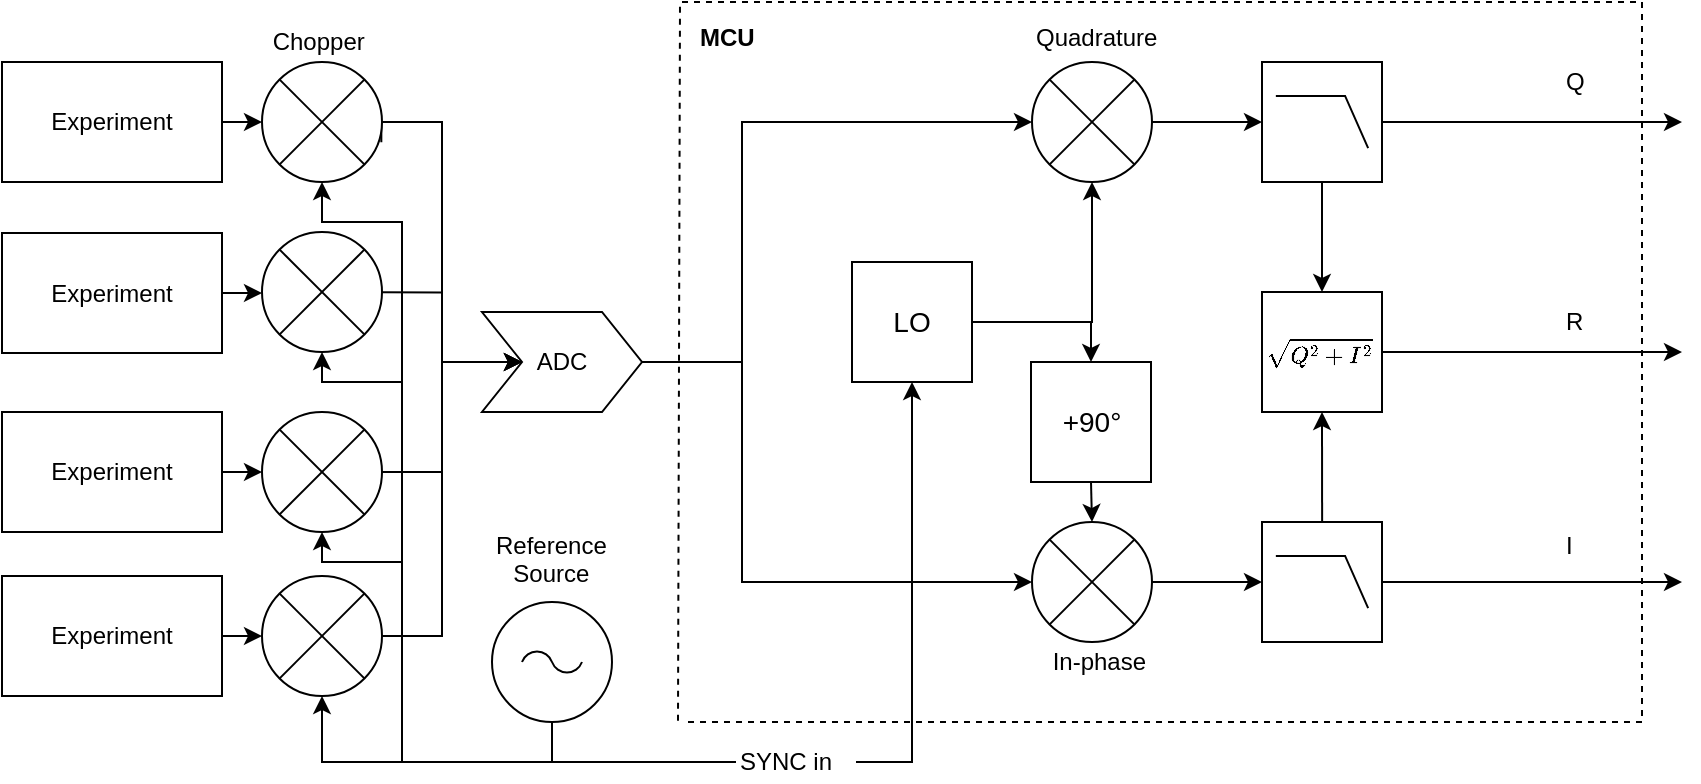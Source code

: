 <mxfile version="10.6.7" type="device"><diagram id="S3CN-RT78oB6aqYBM0z7" name="Page-1"><mxGraphModel dx="3184" dy="1207" grid="1" gridSize="10" guides="1" tooltips="1" connect="1" arrows="1" fold="1" page="1" pageScale="1" pageWidth="850" pageHeight="1100" math="1" shadow="0"><root><mxCell id="0"/><mxCell id="1" parent="0"/><mxCell id="sEVKqIfGfc9YM6_UNwtL-83" style="edgeStyle=orthogonalEdgeStyle;rounded=0;orthogonalLoop=1;jettySize=auto;html=1;exitX=0.5;exitY=0;exitDx=0;exitDy=0;exitPerimeter=0;entryX=0.5;entryY=1;entryDx=0;entryDy=0;" parent="1" source="sEVKqIfGfc9YM6_UNwtL-1" target="sEVKqIfGfc9YM6_UNwtL-75" edge="1"><mxGeometry relative="1" as="geometry"><Array as="points"><mxPoint x="185" y="630"/><mxPoint x="365" y="630"/></Array></mxGeometry></mxCell><mxCell id="sEVKqIfGfc9YM6_UNwtL-84" style="edgeStyle=orthogonalEdgeStyle;rounded=0;orthogonalLoop=1;jettySize=auto;html=1;entryX=0.5;entryY=1;entryDx=0;entryDy=0;" parent="1" target="sEVKqIfGfc9YM6_UNwtL-80" edge="1"><mxGeometry relative="1" as="geometry"><mxPoint x="185" y="630" as="sourcePoint"/><Array as="points"><mxPoint x="185" y="630"/><mxPoint x="70" y="630"/></Array></mxGeometry></mxCell><mxCell id="sEVKqIfGfc9YM6_UNwtL-85" style="edgeStyle=orthogonalEdgeStyle;rounded=0;orthogonalLoop=1;jettySize=auto;html=1;entryX=0.5;entryY=1;entryDx=0;entryDy=0;" parent="1" target="sEVKqIfGfc9YM6_UNwtL-79" edge="1"><mxGeometry relative="1" as="geometry"><mxPoint x="185" y="630" as="sourcePoint"/><Array as="points"><mxPoint x="185" y="630"/><mxPoint x="110" y="630"/><mxPoint x="110" y="530"/><mxPoint x="70" y="530"/></Array></mxGeometry></mxCell><mxCell id="sEVKqIfGfc9YM6_UNwtL-86" style="edgeStyle=orthogonalEdgeStyle;rounded=0;orthogonalLoop=1;jettySize=auto;html=1;entryX=0.5;entryY=1;entryDx=0;entryDy=0;" parent="1" target="sEVKqIfGfc9YM6_UNwtL-78" edge="1"><mxGeometry relative="1" as="geometry"><mxPoint x="185" y="630" as="sourcePoint"/><Array as="points"><mxPoint x="185" y="630"/><mxPoint x="110" y="630"/><mxPoint x="110" y="440"/><mxPoint x="70" y="440"/></Array></mxGeometry></mxCell><mxCell id="sEVKqIfGfc9YM6_UNwtL-89" style="edgeStyle=orthogonalEdgeStyle;rounded=0;orthogonalLoop=1;jettySize=auto;html=1;entryX=0.5;entryY=1;entryDx=0;entryDy=0;" parent="1" target="sEVKqIfGfc9YM6_UNwtL-91" edge="1"><mxGeometry relative="1" as="geometry"><mxPoint x="185" y="630" as="sourcePoint"/><mxPoint x="69.667" y="431" as="targetPoint"/><Array as="points"><mxPoint x="185" y="630"/><mxPoint x="110" y="630"/><mxPoint x="110" y="360"/><mxPoint x="70" y="360"/></Array></mxGeometry></mxCell><mxCell id="sEVKqIfGfc9YM6_UNwtL-1" value="" style="pointerEvents=1;verticalLabelPosition=bottom;shadow=0;dashed=0;align=center;fillColor=#ffffff;html=1;verticalAlign=top;strokeWidth=1;shape=mxgraph.electrical.signal_sources.ac_source;" parent="1" vertex="1"><mxGeometry x="155" y="550" width="60" height="60" as="geometry"/></mxCell><mxCell id="sEVKqIfGfc9YM6_UNwtL-39" style="edgeStyle=orthogonalEdgeStyle;rounded=0;orthogonalLoop=1;jettySize=auto;html=1;exitX=1;exitY=0.5;exitDx=0;exitDy=0;exitPerimeter=0;entryX=0.25;entryY=0.499;entryDx=0;entryDy=0;entryPerimeter=0;" parent="1" target="sEVKqIfGfc9YM6_UNwtL-3" edge="1"><mxGeometry relative="1" as="geometry"><mxPoint x="99.667" y="320.167" as="sourcePoint"/><mxPoint x="146" y="429.968" as="targetPoint"/><Array as="points"><mxPoint x="100" y="310"/><mxPoint x="130" y="310"/><mxPoint x="130" y="430"/></Array></mxGeometry></mxCell><mxCell id="sEVKqIfGfc9YM6_UNwtL-12" style="edgeStyle=orthogonalEdgeStyle;rounded=0;orthogonalLoop=1;jettySize=auto;html=1;exitX=1;exitY=0.5;exitDx=0;exitDy=0;entryX=0;entryY=0.5;entryDx=0;entryDy=0;" parent="1" source="sEVKqIfGfc9YM6_UNwtL-3" target="sEVKqIfGfc9YM6_UNwtL-4" edge="1"><mxGeometry relative="1" as="geometry"><Array as="points"><mxPoint x="280" y="430"/><mxPoint x="280" y="310"/></Array></mxGeometry></mxCell><mxCell id="sEVKqIfGfc9YM6_UNwtL-13" style="edgeStyle=orthogonalEdgeStyle;rounded=0;orthogonalLoop=1;jettySize=auto;html=1;exitX=1;exitY=0.5;exitDx=0;exitDy=0;entryX=0;entryY=0.5;entryDx=0;entryDy=0;" parent="1" source="sEVKqIfGfc9YM6_UNwtL-3" target="sEVKqIfGfc9YM6_UNwtL-6" edge="1"><mxGeometry relative="1" as="geometry"><Array as="points"><mxPoint x="280" y="430"/><mxPoint x="280" y="540"/></Array></mxGeometry></mxCell><mxCell id="sEVKqIfGfc9YM6_UNwtL-3" value="ADC" style="shape=step;perimeter=stepPerimeter;whiteSpace=wrap;html=1;fixedSize=1;" parent="1" vertex="1"><mxGeometry x="150" y="405" width="80" height="50" as="geometry"/></mxCell><mxCell id="sEVKqIfGfc9YM6_UNwtL-32" style="edgeStyle=orthogonalEdgeStyle;rounded=0;orthogonalLoop=1;jettySize=auto;html=1;exitX=1;exitY=0.5;exitDx=0;exitDy=0;entryX=0;entryY=0.5;entryDx=0;entryDy=0;entryPerimeter=0;" parent="1" source="sEVKqIfGfc9YM6_UNwtL-4" target="sEVKqIfGfc9YM6_UNwtL-24" edge="1"><mxGeometry relative="1" as="geometry"><mxPoint x="529.667" y="310.167" as="targetPoint"/></mxGeometry></mxCell><mxCell id="sEVKqIfGfc9YM6_UNwtL-4" value="" style="shape=sumEllipse;perimeter=ellipsePerimeter;whiteSpace=wrap;html=1;backgroundOutline=1;" parent="1" vertex="1"><mxGeometry x="425" y="280" width="60" height="60" as="geometry"/></mxCell><mxCell id="sEVKqIfGfc9YM6_UNwtL-34" style="edgeStyle=orthogonalEdgeStyle;rounded=0;orthogonalLoop=1;jettySize=auto;html=1;exitX=1;exitY=0.5;exitDx=0;exitDy=0;entryX=0;entryY=0.5;entryDx=0;entryDy=0;entryPerimeter=0;" parent="1" source="sEVKqIfGfc9YM6_UNwtL-6" target="sEVKqIfGfc9YM6_UNwtL-23" edge="1"><mxGeometry relative="1" as="geometry"><mxPoint x="529.667" y="540.167" as="targetPoint"/></mxGeometry></mxCell><mxCell id="sEVKqIfGfc9YM6_UNwtL-6" value="" style="shape=sumEllipse;perimeter=ellipsePerimeter;whiteSpace=wrap;html=1;backgroundOutline=1;" parent="1" vertex="1"><mxGeometry x="425" y="510" width="60" height="60" as="geometry"/></mxCell><mxCell id="sEVKqIfGfc9YM6_UNwtL-19" value="Quadrature" style="text;html=1;resizable=0;points=[];autosize=1;align=left;verticalAlign=top;spacingTop=-4;" parent="1" vertex="1"><mxGeometry x="425" y="258" width="80" height="20" as="geometry"/></mxCell><mxCell id="sEVKqIfGfc9YM6_UNwtL-20" value="&amp;nbsp;In-phase" style="text;html=1;resizable=0;points=[];autosize=1;align=left;verticalAlign=top;spacingTop=-4;" parent="1" vertex="1"><mxGeometry x="430" y="570" width="70" height="20" as="geometry"/></mxCell><mxCell id="sEVKqIfGfc9YM6_UNwtL-31" style="edgeStyle=orthogonalEdgeStyle;rounded=0;orthogonalLoop=1;jettySize=auto;html=1;exitX=1;exitY=0.5;exitDx=0;exitDy=0;exitPerimeter=0;" parent="1" source="sEVKqIfGfc9YM6_UNwtL-23" edge="1"><mxGeometry relative="1" as="geometry"><mxPoint x="750" y="540" as="targetPoint"/></mxGeometry></mxCell><mxCell id="sEVKqIfGfc9YM6_UNwtL-23" value="" style="verticalLabelPosition=bottom;shadow=0;dashed=0;align=center;fillColor=#ffffff;html=1;verticalAlign=top;strokeWidth=1;shape=mxgraph.electrical.logic_gates.lowpass_filter;" parent="1" vertex="1"><mxGeometry x="540" y="510" width="60" height="60" as="geometry"/></mxCell><mxCell id="sEVKqIfGfc9YM6_UNwtL-30" style="edgeStyle=orthogonalEdgeStyle;rounded=0;orthogonalLoop=1;jettySize=auto;html=1;exitX=1;exitY=0.5;exitDx=0;exitDy=0;exitPerimeter=0;" parent="1" source="sEVKqIfGfc9YM6_UNwtL-24" edge="1"><mxGeometry relative="1" as="geometry"><mxPoint x="750" y="310" as="targetPoint"/></mxGeometry></mxCell><mxCell id="sEVKqIfGfc9YM6_UNwtL-24" value="" style="verticalLabelPosition=bottom;shadow=0;dashed=0;align=center;fillColor=#ffffff;html=1;verticalAlign=top;strokeWidth=1;shape=mxgraph.electrical.logic_gates.lowpass_filter;" parent="1" vertex="1"><mxGeometry x="540" y="280" width="60" height="60" as="geometry"/></mxCell><mxCell id="sEVKqIfGfc9YM6_UNwtL-29" style="edgeStyle=orthogonalEdgeStyle;rounded=0;orthogonalLoop=1;jettySize=auto;html=1;exitX=1;exitY=0.5;exitDx=0;exitDy=0;" parent="1" source="sEVKqIfGfc9YM6_UNwtL-28" edge="1"><mxGeometry relative="1" as="geometry"><mxPoint x="750" y="425" as="targetPoint"/></mxGeometry></mxCell><mxCell id="sEVKqIfGfc9YM6_UNwtL-28" value="" style="whiteSpace=wrap;html=1;aspect=fixed;" parent="1" vertex="1"><mxGeometry x="540" y="395" width="60" height="60" as="geometry"/></mxCell><mxCell id="sEVKqIfGfc9YM6_UNwtL-40" style="edgeStyle=orthogonalEdgeStyle;rounded=0;orthogonalLoop=1;jettySize=auto;html=1;exitX=1;exitY=0.5;exitDx=0;exitDy=0;exitPerimeter=0;" parent="1" edge="1"><mxGeometry relative="1" as="geometry"><mxPoint x="99.667" y="395.167" as="sourcePoint"/><mxPoint x="170" y="430" as="targetPoint"/><Array as="points"><mxPoint x="130" y="396"/><mxPoint x="130" y="430"/></Array></mxGeometry></mxCell><mxCell id="sEVKqIfGfc9YM6_UNwtL-46" value="&lt;span&gt;&lt;font style=&quot;font-size: 10px&quot;&gt;`sqrt(Q^2+I^2)`&lt;/font&gt;&lt;/span&gt;" style="text;html=1;resizable=0;points=[];autosize=1;align=left;verticalAlign=top;spacingTop=-4;" parent="1" vertex="1"><mxGeometry x="540" y="415" width="80" height="20" as="geometry"/></mxCell><mxCell id="sEVKqIfGfc9YM6_UNwtL-47" value="R" style="text;html=1;resizable=0;points=[];autosize=1;align=left;verticalAlign=top;spacingTop=-4;" parent="1" vertex="1"><mxGeometry x="690" y="400" width="20" height="20" as="geometry"/></mxCell><mxCell id="sEVKqIfGfc9YM6_UNwtL-48" value="Q" style="text;html=1;resizable=0;points=[];autosize=1;align=left;verticalAlign=top;spacingTop=-4;" parent="1" vertex="1"><mxGeometry x="690" y="280" width="20" height="20" as="geometry"/></mxCell><mxCell id="sEVKqIfGfc9YM6_UNwtL-49" value="I" style="text;html=1;resizable=0;points=[];autosize=1;align=left;verticalAlign=top;spacingTop=-4;" parent="1" vertex="1"><mxGeometry x="690" y="512" width="20" height="20" as="geometry"/></mxCell><mxCell id="sEVKqIfGfc9YM6_UNwtL-50" value="" style="endArrow=classic;html=1;exitX=0.5;exitY=1.003;exitDx=0;exitDy=0;exitPerimeter=0;entryX=0.5;entryY=0;entryDx=0;entryDy=0;" parent="1" source="sEVKqIfGfc9YM6_UNwtL-24" target="sEVKqIfGfc9YM6_UNwtL-28" edge="1"><mxGeometry width="50" height="50" relative="1" as="geometry"><mxPoint x="-40" y="670" as="sourcePoint"/><mxPoint x="10" y="620" as="targetPoint"/></mxGeometry></mxCell><mxCell id="sEVKqIfGfc9YM6_UNwtL-51" value="" style="endArrow=classic;html=1;entryX=0.5;entryY=1;entryDx=0;entryDy=0;exitX=0.501;exitY=0.002;exitDx=0;exitDy=0;exitPerimeter=0;" parent="1" source="sEVKqIfGfc9YM6_UNwtL-23" target="sEVKqIfGfc9YM6_UNwtL-28" edge="1"><mxGeometry width="50" height="50" relative="1" as="geometry"><mxPoint x="570" y="508" as="sourcePoint"/><mxPoint x="590" y="458" as="targetPoint"/></mxGeometry></mxCell><mxCell id="sEVKqIfGfc9YM6_UNwtL-57" value="" style="endArrow=none;dashed=1;html=1;exitX=-0.004;exitY=0.998;exitDx=0;exitDy=0;exitPerimeter=0;" parent="1" edge="1"><mxGeometry width="50" height="50" relative="1" as="geometry"><mxPoint x="248" y="609.333" as="sourcePoint"/><mxPoint x="249" y="250" as="targetPoint"/></mxGeometry></mxCell><mxCell id="sEVKqIfGfc9YM6_UNwtL-58" value="" style="endArrow=none;dashed=1;html=1;" parent="1" edge="1"><mxGeometry width="50" height="50" relative="1" as="geometry"><mxPoint x="250" y="250" as="sourcePoint"/><mxPoint x="730" y="250" as="targetPoint"/></mxGeometry></mxCell><mxCell id="sEVKqIfGfc9YM6_UNwtL-59" value="" style="endArrow=none;dashed=1;html=1;" parent="1" edge="1"><mxGeometry width="50" height="50" relative="1" as="geometry"><mxPoint x="730" y="250" as="sourcePoint"/><mxPoint x="730" y="610" as="targetPoint"/></mxGeometry></mxCell><mxCell id="sEVKqIfGfc9YM6_UNwtL-60" value="" style="endArrow=none;dashed=1;html=1;" parent="1" edge="1"><mxGeometry width="50" height="50" relative="1" as="geometry"><mxPoint x="730" y="610" as="sourcePoint"/><mxPoint x="250" y="610" as="targetPoint"/></mxGeometry></mxCell><mxCell id="sEVKqIfGfc9YM6_UNwtL-61" value="&lt;b&gt;MCU&lt;/b&gt;" style="text;html=1;resizable=0;points=[];autosize=1;align=left;verticalAlign=top;spacingTop=-4;" parent="1" vertex="1"><mxGeometry x="257" y="258" width="40" height="20" as="geometry"/></mxCell><mxCell id="sEVKqIfGfc9YM6_UNwtL-64" style="edgeStyle=orthogonalEdgeStyle;rounded=0;orthogonalLoop=1;jettySize=auto;html=1;exitX=0.5;exitY=1;exitDx=0;exitDy=0;entryX=0.5;entryY=0;entryDx=0;entryDy=0;" parent="1" source="sEVKqIfGfc9YM6_UNwtL-63" target="sEVKqIfGfc9YM6_UNwtL-6" edge="1"><mxGeometry relative="1" as="geometry"/></mxCell><mxCell id="sEVKqIfGfc9YM6_UNwtL-63" value="&lt;font style=&quot;font-size: 14px&quot;&gt;&lt;span&gt;+90&lt;/span&gt;&lt;span&gt;°&lt;/span&gt;&lt;/font&gt;&lt;br&gt;" style="whiteSpace=wrap;html=1;aspect=fixed;" parent="1" vertex="1"><mxGeometry x="424.5" y="430" width="60" height="60" as="geometry"/></mxCell><mxCell id="sEVKqIfGfc9YM6_UNwtL-69" value="&lt;div style=&quot;text-align: center&quot;&gt;&lt;span&gt;Reference&lt;/span&gt;&lt;/div&gt;&lt;div style=&quot;text-align: center&quot;&gt;&lt;span&gt;Source&lt;/span&gt;&lt;/div&gt;" style="text;html=1;resizable=0;points=[];autosize=1;align=left;verticalAlign=top;spacingTop=-4;" parent="1" vertex="1"><mxGeometry x="155" y="512" width="70" height="30" as="geometry"/></mxCell><mxCell id="sEVKqIfGfc9YM6_UNwtL-96" style="edgeStyle=orthogonalEdgeStyle;rounded=0;orthogonalLoop=1;jettySize=auto;html=1;exitX=1;exitY=0.5;exitDx=0;exitDy=0;entryX=0;entryY=0.5;entryDx=0;entryDy=0;" parent="1" source="sEVKqIfGfc9YM6_UNwtL-71" target="sEVKqIfGfc9YM6_UNwtL-91" edge="1"><mxGeometry relative="1" as="geometry"/></mxCell><mxCell id="sEVKqIfGfc9YM6_UNwtL-71" value="Experiment" style="rounded=0;whiteSpace=wrap;html=1;shadow=0;strokeColor=#000000;fillColor=none;" parent="1" vertex="1"><mxGeometry x="-90" y="280" width="110" height="60" as="geometry"/></mxCell><mxCell id="sEVKqIfGfc9YM6_UNwtL-97" style="edgeStyle=orthogonalEdgeStyle;rounded=0;orthogonalLoop=1;jettySize=auto;html=1;exitX=1;exitY=0.5;exitDx=0;exitDy=0;entryX=0;entryY=0.5;entryDx=0;entryDy=0;" parent="1" source="sEVKqIfGfc9YM6_UNwtL-72" target="sEVKqIfGfc9YM6_UNwtL-78" edge="1"><mxGeometry relative="1" as="geometry"/></mxCell><mxCell id="sEVKqIfGfc9YM6_UNwtL-72" value="&lt;span&gt;Experiment&lt;/span&gt;" style="rounded=0;whiteSpace=wrap;html=1;shadow=0;strokeColor=#000000;fillColor=none;" parent="1" vertex="1"><mxGeometry x="-90" y="365.5" width="110" height="60" as="geometry"/></mxCell><mxCell id="sEVKqIfGfc9YM6_UNwtL-98" style="edgeStyle=orthogonalEdgeStyle;rounded=0;orthogonalLoop=1;jettySize=auto;html=1;exitX=1;exitY=0.5;exitDx=0;exitDy=0;entryX=0;entryY=0.5;entryDx=0;entryDy=0;" parent="1" source="sEVKqIfGfc9YM6_UNwtL-73" target="sEVKqIfGfc9YM6_UNwtL-79" edge="1"><mxGeometry relative="1" as="geometry"/></mxCell><mxCell id="sEVKqIfGfc9YM6_UNwtL-73" value="&lt;span&gt;Experiment&lt;/span&gt;" style="rounded=0;whiteSpace=wrap;html=1;shadow=0;strokeColor=#000000;fillColor=none;" parent="1" vertex="1"><mxGeometry x="-90" y="455" width="110" height="60" as="geometry"/></mxCell><mxCell id="sEVKqIfGfc9YM6_UNwtL-99" style="edgeStyle=orthogonalEdgeStyle;rounded=0;orthogonalLoop=1;jettySize=auto;html=1;exitX=1;exitY=0.5;exitDx=0;exitDy=0;entryX=0;entryY=0.5;entryDx=0;entryDy=0;" parent="1" source="sEVKqIfGfc9YM6_UNwtL-74" target="sEVKqIfGfc9YM6_UNwtL-80" edge="1"><mxGeometry relative="1" as="geometry"/></mxCell><mxCell id="sEVKqIfGfc9YM6_UNwtL-74" value="&lt;span&gt;Experiment&lt;/span&gt;" style="rounded=0;whiteSpace=wrap;html=1;shadow=0;strokeColor=#000000;fillColor=none;" parent="1" vertex="1"><mxGeometry x="-90" y="537" width="110" height="60" as="geometry"/></mxCell><mxCell id="sEVKqIfGfc9YM6_UNwtL-94" style="edgeStyle=orthogonalEdgeStyle;rounded=0;orthogonalLoop=1;jettySize=auto;html=1;exitX=1;exitY=0.5;exitDx=0;exitDy=0;entryX=0.5;entryY=0;entryDx=0;entryDy=0;" parent="1" source="sEVKqIfGfc9YM6_UNwtL-75" target="sEVKqIfGfc9YM6_UNwtL-63" edge="1"><mxGeometry relative="1" as="geometry"><Array as="points"><mxPoint x="455" y="410"/></Array></mxGeometry></mxCell><mxCell id="sEVKqIfGfc9YM6_UNwtL-95" style="edgeStyle=orthogonalEdgeStyle;rounded=0;orthogonalLoop=1;jettySize=auto;html=1;exitX=1;exitY=0.5;exitDx=0;exitDy=0;entryX=0.5;entryY=1;entryDx=0;entryDy=0;" parent="1" source="sEVKqIfGfc9YM6_UNwtL-75" target="sEVKqIfGfc9YM6_UNwtL-4" edge="1"><mxGeometry relative="1" as="geometry"/></mxCell><mxCell id="sEVKqIfGfc9YM6_UNwtL-75" value="&lt;span style=&quot;font-size: 14px&quot;&gt;LO&lt;/span&gt;&lt;br&gt;" style="whiteSpace=wrap;html=1;aspect=fixed;" parent="1" vertex="1"><mxGeometry x="335" y="380" width="60" height="60" as="geometry"/></mxCell><mxCell id="sEVKqIfGfc9YM6_UNwtL-78" value="" style="shape=sumEllipse;perimeter=ellipsePerimeter;whiteSpace=wrap;html=1;backgroundOutline=1;" parent="1" vertex="1"><mxGeometry x="40" y="365" width="60" height="60" as="geometry"/></mxCell><mxCell id="sEVKqIfGfc9YM6_UNwtL-87" style="edgeStyle=orthogonalEdgeStyle;rounded=0;orthogonalLoop=1;jettySize=auto;html=1;exitX=1;exitY=0.5;exitDx=0;exitDy=0;" parent="1" source="sEVKqIfGfc9YM6_UNwtL-79" edge="1"><mxGeometry relative="1" as="geometry"><mxPoint x="170" y="430" as="targetPoint"/><Array as="points"><mxPoint x="130" y="485"/><mxPoint x="130" y="430"/></Array></mxGeometry></mxCell><mxCell id="sEVKqIfGfc9YM6_UNwtL-79" value="" style="shape=sumEllipse;perimeter=ellipsePerimeter;whiteSpace=wrap;html=1;backgroundOutline=1;" parent="1" vertex="1"><mxGeometry x="40" y="455" width="60" height="60" as="geometry"/></mxCell><mxCell id="sEVKqIfGfc9YM6_UNwtL-88" style="edgeStyle=orthogonalEdgeStyle;rounded=0;orthogonalLoop=1;jettySize=auto;html=1;exitX=1;exitY=0.5;exitDx=0;exitDy=0;entryX=0.25;entryY=0.5;entryDx=0;entryDy=0;entryPerimeter=0;" parent="1" source="sEVKqIfGfc9YM6_UNwtL-80" target="sEVKqIfGfc9YM6_UNwtL-3" edge="1"><mxGeometry relative="1" as="geometry"><Array as="points"><mxPoint x="130" y="567"/><mxPoint x="130" y="430"/></Array></mxGeometry></mxCell><mxCell id="sEVKqIfGfc9YM6_UNwtL-80" value="" style="shape=sumEllipse;perimeter=ellipsePerimeter;whiteSpace=wrap;html=1;backgroundOutline=1;" parent="1" vertex="1"><mxGeometry x="40" y="537" width="60" height="60" as="geometry"/></mxCell><mxCell id="sEVKqIfGfc9YM6_UNwtL-91" value="" style="shape=sumEllipse;perimeter=ellipsePerimeter;whiteSpace=wrap;html=1;backgroundOutline=1;" parent="1" vertex="1"><mxGeometry x="40" y="280" width="60" height="60" as="geometry"/></mxCell><mxCell id="sEVKqIfGfc9YM6_UNwtL-101" value="SYNC in" style="text;html=1;resizable=0;points=[];autosize=1;align=left;verticalAlign=top;spacingTop=-4;fillColor=#FFFFFF;" parent="1" vertex="1"><mxGeometry x="277" y="620" width="60" height="20" as="geometry"/></mxCell><mxCell id="sEVKqIfGfc9YM6_UNwtL-102" value="&amp;nbsp;Chopper" style="text;html=1;resizable=0;points=[];autosize=1;align=left;verticalAlign=top;spacingTop=-4;" parent="1" vertex="1"><mxGeometry x="40" y="260" width="60" height="20" as="geometry"/></mxCell></root></mxGraphModel></diagram></mxfile>